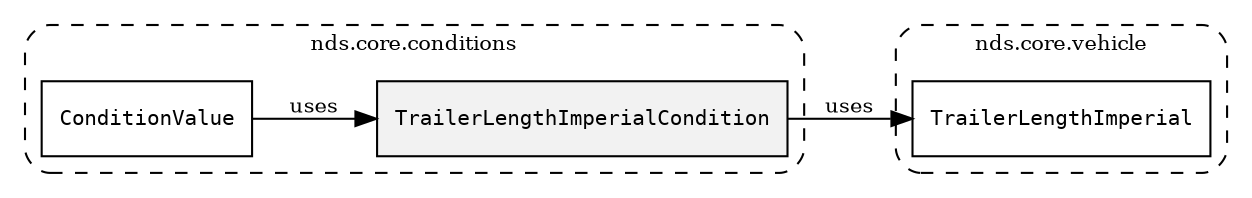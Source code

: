 /**
 * This dot file creates symbol collaboration diagram for TrailerLengthImperialCondition.
 */
digraph ZSERIO
{
    node [shape=box, fontsize=10];
    rankdir="LR";
    fontsize=10;
    tooltip="TrailerLengthImperialCondition collaboration diagram";

    subgraph "cluster_nds.core.conditions"
    {
        style="dashed, rounded";
        label="nds.core.conditions";
        tooltip="Package nds.core.conditions";
        href="../../../content/packages/nds.core.conditions.html#Package-nds-core-conditions";
        target="_parent";

        "TrailerLengthImperialCondition" [style="filled", fillcolor="#0000000D", target="_parent", label=<<font face="monospace"><table align="center" border="0" cellspacing="0" cellpadding="0"><tr><td href="../../../content/packages/nds.core.conditions.html#Structure-TrailerLengthImperialCondition" title="Structure defined in nds.core.conditions">TrailerLengthImperialCondition</td></tr></table></font>>];
        "ConditionValue" [target="_parent", label=<<font face="monospace"><table align="center" border="0" cellspacing="0" cellpadding="0"><tr><td href="../../../content/packages/nds.core.conditions.html#Choice-ConditionValue" title="Choice defined in nds.core.conditions">ConditionValue</td></tr></table></font>>];
    }

    subgraph "cluster_nds.core.vehicle"
    {
        style="dashed, rounded";
        label="nds.core.vehicle";
        tooltip="Package nds.core.vehicle";
        href="../../../content/packages/nds.core.vehicle.html#Package-nds-core-vehicle";
        target="_parent";

        "TrailerLengthImperial" [target="_parent", label=<<font face="monospace"><table align="center" border="0" cellspacing="0" cellpadding="0"><tr><td href="../../../content/packages/nds.core.vehicle.html#Subtype-TrailerLengthImperial" title="Subtype defined in nds.core.vehicle">TrailerLengthImperial</td></tr></table></font>>];
    }

    "TrailerLengthImperialCondition" -> "TrailerLengthImperial" [label="uses", fontsize=10];
    "ConditionValue" -> "TrailerLengthImperialCondition" [label="uses", fontsize=10];
}
